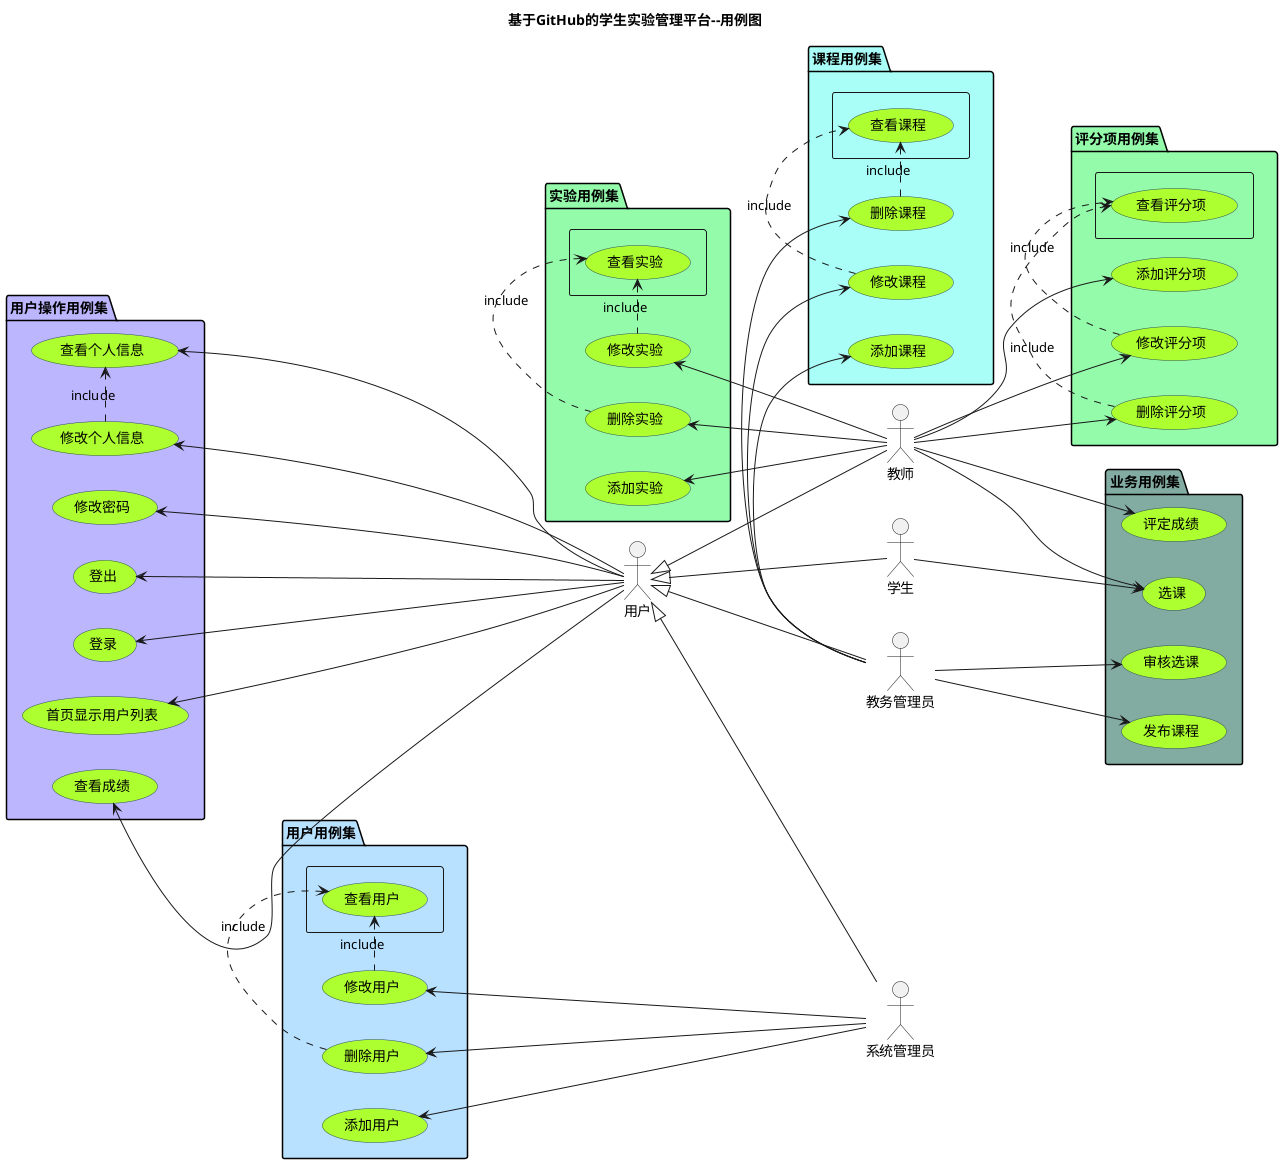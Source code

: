 @startuml
left to right direction
title 基于GitHub的学生实验管理平台--用例图
actor 用户 as users
actor 学生 as students
actor 教师 as teachers
actor 教务管理员 as EduAdmin
actor 系统管理员 as SysAdmin

users <|-- SysAdmin
users <|-- EduAdmin
users <|-right- teachers
users <|-- students

package 用户操作用例集 #BCB6FF{
users --up-> (查看成绩)
users --up-> (首页显示用户列表)
users --up-> (登录)
users --up-> (登出)
users --up-> (修改密码)
users --up-> (查看个人信息)
users --up-> (修改个人信息)
(修改个人信息) .> (查看个人信息):include
}
package 用户用例集 #B8E1FF{
SysAdmin --up-> (删除用户)
SysAdmin --up-> (修改用户)
SysAdmin --up-> (添加用户)
rectangle #B8E1FF{
(修改用户) .left.> (查看用户):include
(删除用户) .left.> (查看用户):include
}
}
package 课程用例集 #A9FFF7{
EduAdmin -> (删除课程)
EduAdmin -> (修改课程)
EduAdmin -> (添加课程)
rectangle #A9FFF7{
(修改课程) .> (查看课程):include
(删除课程) .> (查看课程):include
}
}
package 实验用例集 #94FBAB{
teachers -up-> (删除实验)
teachers -up-> (修改实验)
teachers -up-> (添加实验)
rectangle #94FBAB{
(修改实验) .left.> (查看实验):include
(删除实验) .left.> (查看实验):include
}
}
package 评分项用例集 #94FBAB{
teachers --> (添加评分项)
teachers --> (修改评分项)
teachers --> (删除评分项)
rectangle #94FBAB{
(修改评分项) .> (查看评分项):include
(删除评分项) .> (查看评分项):include
}
}
package 业务用例集 #82ABA1{
EduAdmin --> (发布课程)
EduAdmin --> (审核选课)
students --> (选课)
teachers --> (选课)
teachers --> (评定成绩)
}


skinparam usecase {
	BackgroundColor GreenYellow
	BorderColor DarkSlateGray
	ArrowColor Olive
	ActorBorderColor black
	ActorFontName Courier
}

@enduml